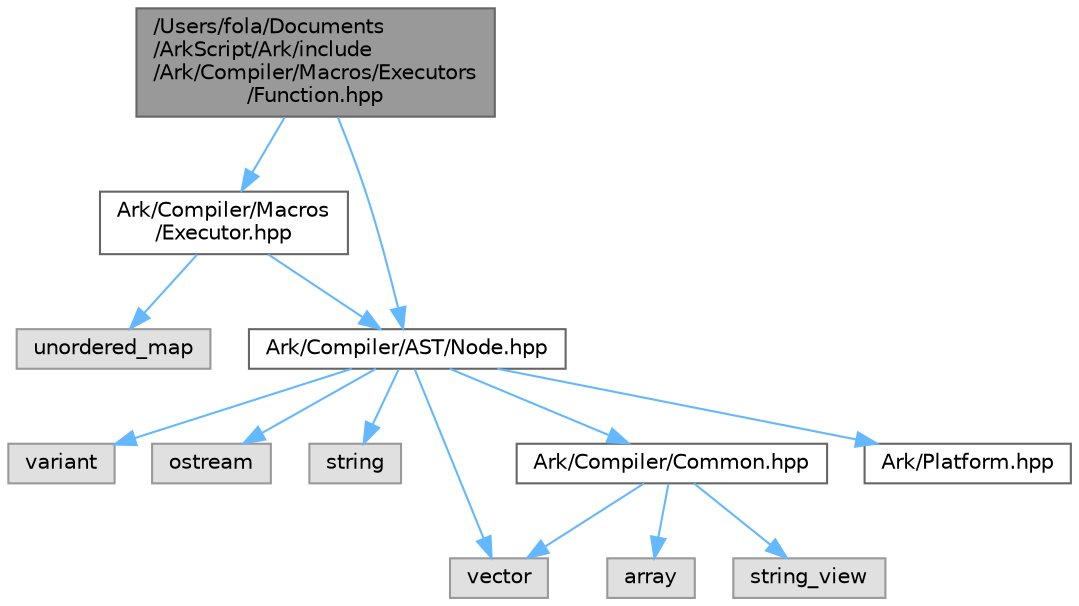 digraph "/Users/fola/Documents/ArkScript/Ark/include/Ark/Compiler/Macros/Executors/Function.hpp"
{
 // INTERACTIVE_SVG=YES
 // LATEX_PDF_SIZE
  bgcolor="transparent";
  edge [fontname=Helvetica,fontsize=10,labelfontname=Helvetica,labelfontsize=10];
  node [fontname=Helvetica,fontsize=10,shape=box,height=0.2,width=0.4];
  Node1 [label="/Users/fola/Documents\l/ArkScript/Ark/include\l/Ark/Compiler/Macros/Executors\l/Function.hpp",height=0.2,width=0.4,color="gray40", fillcolor="grey60", style="filled", fontcolor="black",tooltip="Executor for List Macros."];
  Node1 -> Node2 [color="steelblue1",style="solid"];
  Node2 [label="Ark/Compiler/Macros\l/Executor.hpp",height=0.2,width=0.4,color="grey40", fillcolor="white", style="filled",URL="$d4/d1a/Executor_8hpp.html",tooltip="The base class for all MacroExecutors."];
  Node2 -> Node3 [color="steelblue1",style="solid"];
  Node3 [label="unordered_map",height=0.2,width=0.4,color="grey60", fillcolor="#E0E0E0", style="filled",tooltip=" "];
  Node2 -> Node4 [color="steelblue1",style="solid"];
  Node4 [label="Ark/Compiler/AST/Node.hpp",height=0.2,width=0.4,color="grey40", fillcolor="white", style="filled",URL="$d7/dc6/Node_8hpp.html",tooltip="AST node used by the parser, optimizer and compiler."];
  Node4 -> Node5 [color="steelblue1",style="solid"];
  Node5 [label="variant",height=0.2,width=0.4,color="grey60", fillcolor="#E0E0E0", style="filled",tooltip=" "];
  Node4 -> Node6 [color="steelblue1",style="solid"];
  Node6 [label="ostream",height=0.2,width=0.4,color="grey60", fillcolor="#E0E0E0", style="filled",tooltip=" "];
  Node4 -> Node7 [color="steelblue1",style="solid"];
  Node7 [label="string",height=0.2,width=0.4,color="grey60", fillcolor="#E0E0E0", style="filled",tooltip=" "];
  Node4 -> Node8 [color="steelblue1",style="solid"];
  Node8 [label="vector",height=0.2,width=0.4,color="grey60", fillcolor="#E0E0E0", style="filled",tooltip=" "];
  Node4 -> Node9 [color="steelblue1",style="solid"];
  Node9 [label="Ark/Compiler/Common.hpp",height=0.2,width=0.4,color="grey40", fillcolor="white", style="filled",URL="$d8/ddd/Common_8hpp.html",tooltip="Common code for the compiler."];
  Node9 -> Node10 [color="steelblue1",style="solid"];
  Node10 [label="array",height=0.2,width=0.4,color="grey60", fillcolor="#E0E0E0", style="filled",tooltip=" "];
  Node9 -> Node11 [color="steelblue1",style="solid"];
  Node11 [label="string_view",height=0.2,width=0.4,color="grey60", fillcolor="#E0E0E0", style="filled",tooltip=" "];
  Node9 -> Node8 [color="steelblue1",style="solid"];
  Node4 -> Node12 [color="steelblue1",style="solid"];
  Node12 [label="Ark/Platform.hpp",height=0.2,width=0.4,color="grey40", fillcolor="white", style="filled",URL="$d5/d40/Platform_8hpp.html",tooltip="ArkScript configuration macros."];
  Node1 -> Node4 [color="steelblue1",style="solid"];
}
